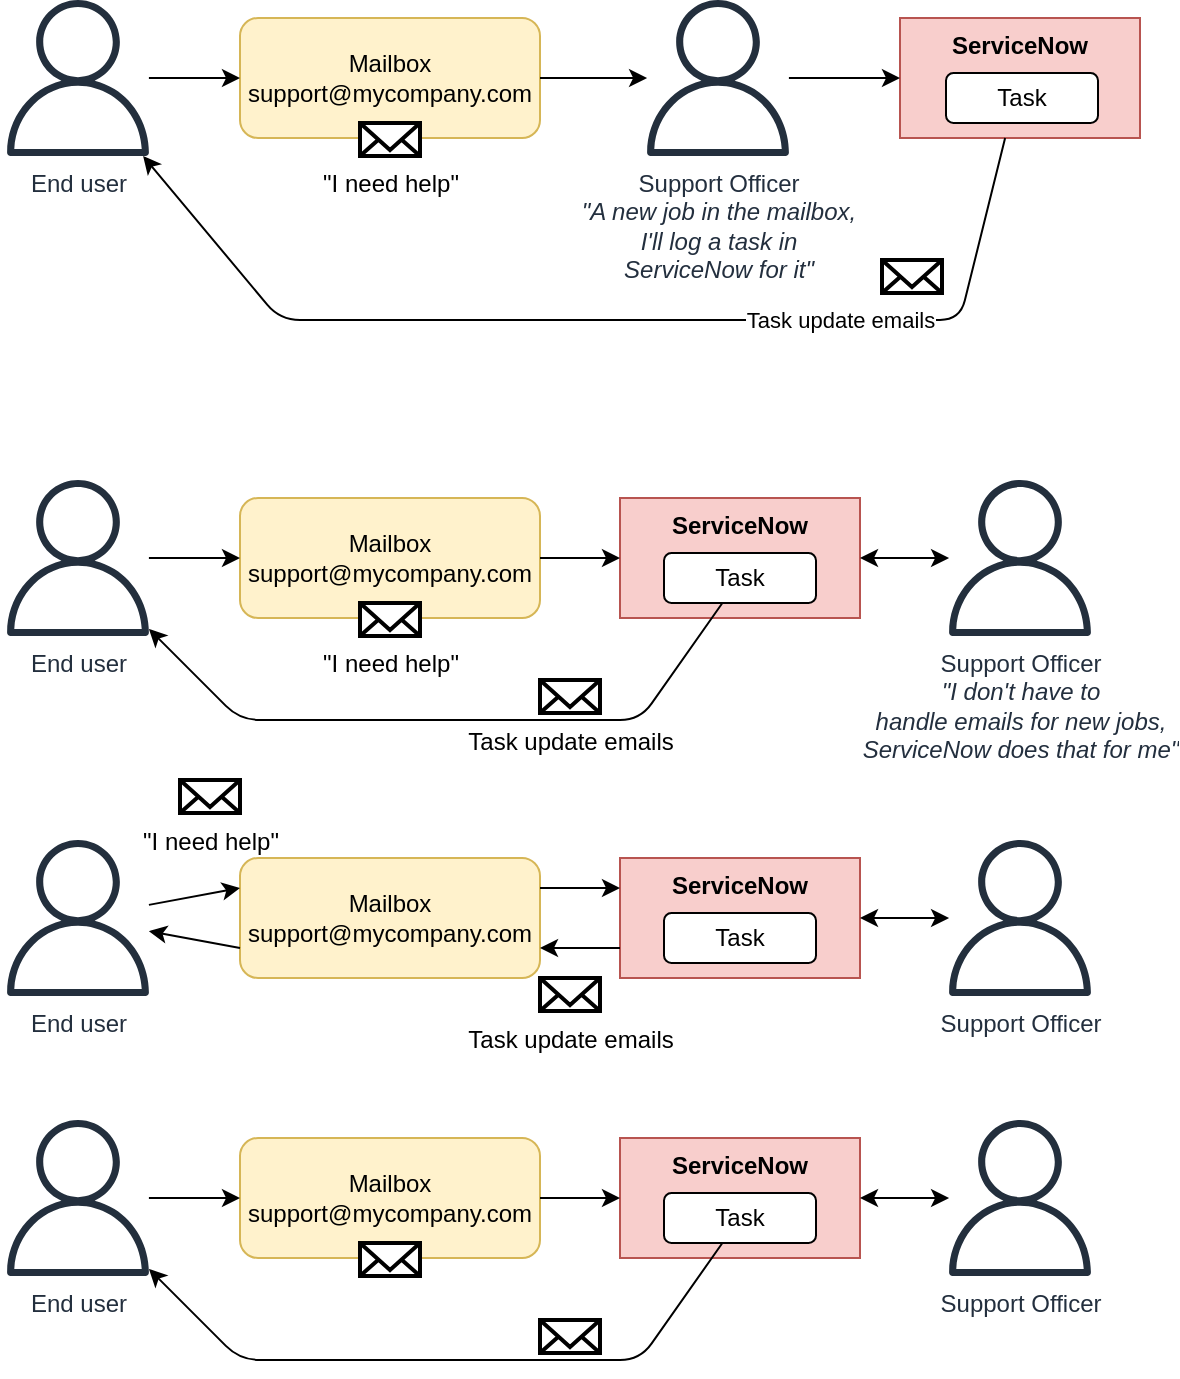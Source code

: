 <mxfile version="15.7.3" type="device"><diagram id="vWHRnk285GjzLpGSNAoC" name="Page-1"><mxGraphModel dx="760" dy="597" grid="0" gridSize="10" guides="1" tooltips="1" connect="1" arrows="1" fold="1" page="1" pageScale="1" pageWidth="850" pageHeight="1100" math="0" shadow="0"><root><mxCell id="0"/><mxCell id="1" parent="0"/><mxCell id="cLdH8cG0k-CbnyipS2k8-1" value="End user" style="sketch=0;outlineConnect=0;fontColor=#232F3E;gradientColor=none;fillColor=#232F3D;strokeColor=none;dashed=0;verticalLabelPosition=bottom;verticalAlign=top;align=center;html=1;fontSize=12;fontStyle=0;aspect=fixed;pointerEvents=1;shape=mxgraph.aws4.user;" vertex="1" parent="1"><mxGeometry x="80" y="360" width="78" height="78" as="geometry"/></mxCell><mxCell id="cLdH8cG0k-CbnyipS2k8-2" value="Mailbox&lt;br&gt;support@mycompany.com" style="rounded=1;whiteSpace=wrap;html=1;fillColor=#fff2cc;strokeColor=#d6b656;" vertex="1" parent="1"><mxGeometry x="200" y="369" width="150" height="60" as="geometry"/></mxCell><mxCell id="cLdH8cG0k-CbnyipS2k8-3" value="Support Officer&lt;br&gt;&lt;i&gt;&quot;A new job in the mailbox,&lt;br&gt;I'll log a task in &lt;br&gt;ServiceNow for it&quot;&lt;/i&gt;" style="sketch=0;outlineConnect=0;fontColor=#232F3E;gradientColor=none;fillColor=#232F3D;strokeColor=none;dashed=0;verticalLabelPosition=bottom;verticalAlign=top;align=center;html=1;fontSize=12;fontStyle=0;aspect=fixed;pointerEvents=1;shape=mxgraph.aws4.user;" vertex="1" parent="1"><mxGeometry x="400" y="360" width="78" height="78" as="geometry"/></mxCell><mxCell id="cLdH8cG0k-CbnyipS2k8-4" value="ServiceNow" style="rounded=0;whiteSpace=wrap;html=1;fillColor=#f8cecc;strokeColor=#b85450;fontStyle=1;verticalAlign=top;" vertex="1" parent="1"><mxGeometry x="530" y="369" width="120" height="60" as="geometry"/></mxCell><mxCell id="cLdH8cG0k-CbnyipS2k8-5" value="" style="endArrow=classic;html=1;rounded=0;" edge="1" parent="1" source="cLdH8cG0k-CbnyipS2k8-1" target="cLdH8cG0k-CbnyipS2k8-2"><mxGeometry width="50" height="50" relative="1" as="geometry"><mxPoint x="190" y="490" as="sourcePoint"/><mxPoint x="240" y="440" as="targetPoint"/></mxGeometry></mxCell><mxCell id="cLdH8cG0k-CbnyipS2k8-6" value="" style="endArrow=classic;html=1;rounded=0;" edge="1" parent="1" source="cLdH8cG0k-CbnyipS2k8-2" target="cLdH8cG0k-CbnyipS2k8-3"><mxGeometry width="50" height="50" relative="1" as="geometry"><mxPoint x="164.455" y="409" as="sourcePoint"/><mxPoint x="210" y="409" as="targetPoint"/></mxGeometry></mxCell><mxCell id="cLdH8cG0k-CbnyipS2k8-7" value="" style="endArrow=classic;html=1;rounded=0;" edge="1" parent="1" source="cLdH8cG0k-CbnyipS2k8-3" target="cLdH8cG0k-CbnyipS2k8-4"><mxGeometry width="50" height="50" relative="1" as="geometry"><mxPoint x="360" y="409" as="sourcePoint"/><mxPoint x="413.545" y="409" as="targetPoint"/></mxGeometry></mxCell><mxCell id="cLdH8cG0k-CbnyipS2k8-9" value="&quot;I need help&quot;" style="html=1;verticalLabelPosition=bottom;align=center;labelBackgroundColor=#ffffff;verticalAlign=top;strokeWidth=2;shadow=0;dashed=0;shape=mxgraph.ios7.icons.mail;" vertex="1" parent="1"><mxGeometry x="260" y="421.5" width="30" height="16.5" as="geometry"/></mxCell><mxCell id="cLdH8cG0k-CbnyipS2k8-10" value="End user" style="sketch=0;outlineConnect=0;fontColor=#232F3E;gradientColor=none;fillColor=#232F3D;strokeColor=none;dashed=0;verticalLabelPosition=bottom;verticalAlign=top;align=center;html=1;fontSize=12;fontStyle=0;aspect=fixed;pointerEvents=1;shape=mxgraph.aws4.user;" vertex="1" parent="1"><mxGeometry x="80" y="600" width="78" height="78" as="geometry"/></mxCell><mxCell id="cLdH8cG0k-CbnyipS2k8-11" value="Mailbox&lt;br&gt;support@mycompany.com" style="rounded=1;whiteSpace=wrap;html=1;fillColor=#fff2cc;strokeColor=#d6b656;" vertex="1" parent="1"><mxGeometry x="200" y="609" width="150" height="60" as="geometry"/></mxCell><mxCell id="cLdH8cG0k-CbnyipS2k8-12" value="Support Officer&lt;br&gt;&lt;i&gt;&quot;I don't have to &lt;br&gt;handle emails for new jobs,&lt;br&gt;ServiceNow does that for me&quot;&lt;/i&gt;" style="sketch=0;outlineConnect=0;fontColor=#232F3E;gradientColor=none;fillColor=#232F3D;strokeColor=none;dashed=0;verticalLabelPosition=bottom;verticalAlign=top;align=center;html=1;fontSize=12;fontStyle=0;aspect=fixed;pointerEvents=1;shape=mxgraph.aws4.user;" vertex="1" parent="1"><mxGeometry x="551" y="600" width="78" height="78" as="geometry"/></mxCell><mxCell id="cLdH8cG0k-CbnyipS2k8-13" value="ServiceNow" style="rounded=0;whiteSpace=wrap;html=1;fillColor=#f8cecc;strokeColor=#b85450;fontStyle=1;horizontal=1;verticalAlign=top;" vertex="1" parent="1"><mxGeometry x="390" y="609" width="120" height="60" as="geometry"/></mxCell><mxCell id="cLdH8cG0k-CbnyipS2k8-14" value="" style="endArrow=classic;html=1;rounded=0;" edge="1" parent="1" source="cLdH8cG0k-CbnyipS2k8-10" target="cLdH8cG0k-CbnyipS2k8-11"><mxGeometry width="50" height="50" relative="1" as="geometry"><mxPoint x="190" y="730" as="sourcePoint"/><mxPoint x="240" y="680" as="targetPoint"/></mxGeometry></mxCell><mxCell id="cLdH8cG0k-CbnyipS2k8-17" value="&quot;I need help&quot;" style="html=1;verticalLabelPosition=bottom;align=center;labelBackgroundColor=#ffffff;verticalAlign=top;strokeWidth=2;shadow=0;dashed=0;shape=mxgraph.ios7.icons.mail;" vertex="1" parent="1"><mxGeometry x="260" y="661.5" width="30" height="16.5" as="geometry"/></mxCell><mxCell id="cLdH8cG0k-CbnyipS2k8-18" value="Task update emails" style="endArrow=classic;html=1;rounded=1;" edge="1" parent="1" source="cLdH8cG0k-CbnyipS2k8-4" target="cLdH8cG0k-CbnyipS2k8-1"><mxGeometry x="-0.431" width="50" height="50" relative="1" as="geometry"><mxPoint x="500" y="590" as="sourcePoint"/><mxPoint x="550" y="540" as="targetPoint"/><Array as="points"><mxPoint x="560" y="520"/><mxPoint x="220" y="520"/></Array><mxPoint as="offset"/></mxGeometry></mxCell><mxCell id="cLdH8cG0k-CbnyipS2k8-19" value="Task update emails" style="html=1;verticalLabelPosition=bottom;align=center;labelBackgroundColor=#ffffff;verticalAlign=top;strokeWidth=2;shadow=0;dashed=0;shape=mxgraph.ios7.icons.mail;fillColor=default;" vertex="1" parent="1"><mxGeometry x="350" y="700" width="30" height="16.5" as="geometry"/></mxCell><mxCell id="cLdH8cG0k-CbnyipS2k8-20" value="" style="endArrow=classic;html=1;rounded=1;" edge="1" parent="1" source="cLdH8cG0k-CbnyipS2k8-11" target="cLdH8cG0k-CbnyipS2k8-13"><mxGeometry width="50" height="50" relative="1" as="geometry"><mxPoint x="360" y="770" as="sourcePoint"/><mxPoint x="410" y="720" as="targetPoint"/></mxGeometry></mxCell><mxCell id="cLdH8cG0k-CbnyipS2k8-22" value="" style="endArrow=classic;html=1;rounded=1;" edge="1" parent="1" source="cLdH8cG0k-CbnyipS2k8-25" target="cLdH8cG0k-CbnyipS2k8-10"><mxGeometry width="50" height="50" relative="1" as="geometry"><mxPoint x="260" y="780" as="sourcePoint"/><mxPoint x="210" y="750" as="targetPoint"/><Array as="points"><mxPoint x="400" y="720"/><mxPoint x="200" y="720"/></Array></mxGeometry></mxCell><mxCell id="cLdH8cG0k-CbnyipS2k8-23" value="" style="endArrow=classic;startArrow=classic;html=1;rounded=1;" edge="1" parent="1" source="cLdH8cG0k-CbnyipS2k8-13" target="cLdH8cG0k-CbnyipS2k8-12"><mxGeometry width="50" height="50" relative="1" as="geometry"><mxPoint x="490" y="750" as="sourcePoint"/><mxPoint x="540" y="700" as="targetPoint"/></mxGeometry></mxCell><mxCell id="cLdH8cG0k-CbnyipS2k8-24" value="" style="html=1;verticalLabelPosition=bottom;align=center;labelBackgroundColor=#ffffff;verticalAlign=top;strokeWidth=2;shadow=0;dashed=0;shape=mxgraph.ios7.icons.mail;fillColor=default;" vertex="1" parent="1"><mxGeometry x="521" y="490" width="30" height="16.5" as="geometry"/></mxCell><mxCell id="cLdH8cG0k-CbnyipS2k8-25" value="Task" style="rounded=1;whiteSpace=wrap;html=1;fillColor=default;verticalAlign=middle;" vertex="1" parent="1"><mxGeometry x="412" y="636.5" width="76" height="25" as="geometry"/></mxCell><mxCell id="cLdH8cG0k-CbnyipS2k8-26" value="Task" style="rounded=1;whiteSpace=wrap;html=1;fillColor=default;verticalAlign=middle;" vertex="1" parent="1"><mxGeometry x="553" y="396.5" width="76" height="25" as="geometry"/></mxCell><mxCell id="cLdH8cG0k-CbnyipS2k8-27" value="End user" style="sketch=0;outlineConnect=0;fontColor=#232F3E;gradientColor=none;fillColor=#232F3D;strokeColor=none;dashed=0;verticalLabelPosition=bottom;verticalAlign=top;align=center;html=1;fontSize=12;fontStyle=0;aspect=fixed;pointerEvents=1;shape=mxgraph.aws4.user;" vertex="1" parent="1"><mxGeometry x="80" y="780" width="78" height="78" as="geometry"/></mxCell><mxCell id="cLdH8cG0k-CbnyipS2k8-28" value="Mailbox&lt;br&gt;support@mycompany.com" style="rounded=1;whiteSpace=wrap;html=1;fillColor=#fff2cc;strokeColor=#d6b656;" vertex="1" parent="1"><mxGeometry x="200" y="789" width="150" height="60" as="geometry"/></mxCell><mxCell id="cLdH8cG0k-CbnyipS2k8-29" value="Support Officer" style="sketch=0;outlineConnect=0;fontColor=#232F3E;gradientColor=none;fillColor=#232F3D;strokeColor=none;dashed=0;verticalLabelPosition=bottom;verticalAlign=top;align=center;html=1;fontSize=12;fontStyle=0;aspect=fixed;pointerEvents=1;shape=mxgraph.aws4.user;" vertex="1" parent="1"><mxGeometry x="551" y="780" width="78" height="78" as="geometry"/></mxCell><mxCell id="cLdH8cG0k-CbnyipS2k8-30" value="ServiceNow" style="rounded=0;whiteSpace=wrap;html=1;fillColor=#f8cecc;strokeColor=#b85450;fontStyle=1;horizontal=1;verticalAlign=top;" vertex="1" parent="1"><mxGeometry x="390" y="789" width="120" height="60" as="geometry"/></mxCell><mxCell id="cLdH8cG0k-CbnyipS2k8-31" value="" style="endArrow=classic;html=1;rounded=0;entryX=0;entryY=0.25;entryDx=0;entryDy=0;" edge="1" parent="1" source="cLdH8cG0k-CbnyipS2k8-27" target="cLdH8cG0k-CbnyipS2k8-28"><mxGeometry width="50" height="50" relative="1" as="geometry"><mxPoint x="190" y="910" as="sourcePoint"/><mxPoint x="240" y="860" as="targetPoint"/></mxGeometry></mxCell><mxCell id="cLdH8cG0k-CbnyipS2k8-32" value="&quot;I need help&quot;" style="html=1;verticalLabelPosition=bottom;align=center;labelBackgroundColor=#ffffff;verticalAlign=top;strokeWidth=2;shadow=0;dashed=0;shape=mxgraph.ios7.icons.mail;" vertex="1" parent="1"><mxGeometry x="170" y="750" width="30" height="16.5" as="geometry"/></mxCell><mxCell id="cLdH8cG0k-CbnyipS2k8-33" value="Task update emails" style="html=1;verticalLabelPosition=bottom;align=center;labelBackgroundColor=#ffffff;verticalAlign=top;strokeWidth=2;shadow=0;dashed=0;shape=mxgraph.ios7.icons.mail;fillColor=default;" vertex="1" parent="1"><mxGeometry x="350" y="849" width="30" height="16.5" as="geometry"/></mxCell><mxCell id="cLdH8cG0k-CbnyipS2k8-34" value="" style="endArrow=classic;html=1;rounded=1;entryX=0;entryY=0.25;entryDx=0;entryDy=0;exitX=1;exitY=0.25;exitDx=0;exitDy=0;" edge="1" parent="1" source="cLdH8cG0k-CbnyipS2k8-28" target="cLdH8cG0k-CbnyipS2k8-30"><mxGeometry width="50" height="50" relative="1" as="geometry"><mxPoint x="360" y="950" as="sourcePoint"/><mxPoint x="410" y="900" as="targetPoint"/></mxGeometry></mxCell><mxCell id="cLdH8cG0k-CbnyipS2k8-35" value="" style="endArrow=classic;html=1;rounded=1;exitX=0;exitY=0.75;exitDx=0;exitDy=0;entryX=1;entryY=0.75;entryDx=0;entryDy=0;" edge="1" parent="1" source="cLdH8cG0k-CbnyipS2k8-30" target="cLdH8cG0k-CbnyipS2k8-28"><mxGeometry width="50" height="50" relative="1" as="geometry"><mxPoint x="260" y="960" as="sourcePoint"/><mxPoint x="210" y="930" as="targetPoint"/></mxGeometry></mxCell><mxCell id="cLdH8cG0k-CbnyipS2k8-36" value="" style="endArrow=classic;startArrow=classic;html=1;rounded=1;" edge="1" parent="1" source="cLdH8cG0k-CbnyipS2k8-30" target="cLdH8cG0k-CbnyipS2k8-29"><mxGeometry width="50" height="50" relative="1" as="geometry"><mxPoint x="490" y="930" as="sourcePoint"/><mxPoint x="540" y="880" as="targetPoint"/></mxGeometry></mxCell><mxCell id="cLdH8cG0k-CbnyipS2k8-37" value="Task" style="rounded=1;whiteSpace=wrap;html=1;fillColor=default;verticalAlign=middle;" vertex="1" parent="1"><mxGeometry x="412" y="816.5" width="76" height="25" as="geometry"/></mxCell><mxCell id="cLdH8cG0k-CbnyipS2k8-38" value="" style="endArrow=classic;html=1;rounded=1;exitX=0;exitY=0.75;exitDx=0;exitDy=0;" edge="1" parent="1" source="cLdH8cG0k-CbnyipS2k8-28" target="cLdH8cG0k-CbnyipS2k8-27"><mxGeometry width="50" height="50" relative="1" as="geometry"><mxPoint x="400" y="844" as="sourcePoint"/><mxPoint x="360" y="844" as="targetPoint"/></mxGeometry></mxCell><mxCell id="cLdH8cG0k-CbnyipS2k8-39" value="End user" style="sketch=0;outlineConnect=0;fontColor=#232F3E;gradientColor=none;fillColor=#232F3D;strokeColor=none;dashed=0;verticalLabelPosition=bottom;verticalAlign=top;align=center;html=1;fontSize=12;fontStyle=0;aspect=fixed;pointerEvents=1;shape=mxgraph.aws4.user;" vertex="1" parent="1"><mxGeometry x="80" y="920" width="78" height="78" as="geometry"/></mxCell><mxCell id="cLdH8cG0k-CbnyipS2k8-40" value="Mailbox&lt;br&gt;support@mycompany.com" style="rounded=1;whiteSpace=wrap;html=1;fillColor=#fff2cc;strokeColor=#d6b656;" vertex="1" parent="1"><mxGeometry x="200" y="929" width="150" height="60" as="geometry"/></mxCell><mxCell id="cLdH8cG0k-CbnyipS2k8-41" value="Support Officer&lt;br&gt;" style="sketch=0;outlineConnect=0;fontColor=#232F3E;gradientColor=none;fillColor=#232F3D;strokeColor=none;dashed=0;verticalLabelPosition=bottom;verticalAlign=top;align=center;html=1;fontSize=12;fontStyle=0;aspect=fixed;pointerEvents=1;shape=mxgraph.aws4.user;" vertex="1" parent="1"><mxGeometry x="551" y="920" width="78" height="78" as="geometry"/></mxCell><mxCell id="cLdH8cG0k-CbnyipS2k8-42" value="ServiceNow" style="rounded=0;whiteSpace=wrap;html=1;fillColor=#f8cecc;strokeColor=#b85450;fontStyle=1;horizontal=1;verticalAlign=top;" vertex="1" parent="1"><mxGeometry x="390" y="929" width="120" height="60" as="geometry"/></mxCell><mxCell id="cLdH8cG0k-CbnyipS2k8-43" value="" style="endArrow=classic;html=1;rounded=0;" edge="1" parent="1" source="cLdH8cG0k-CbnyipS2k8-39" target="cLdH8cG0k-CbnyipS2k8-40"><mxGeometry width="50" height="50" relative="1" as="geometry"><mxPoint x="190" y="1050" as="sourcePoint"/><mxPoint x="240" y="1000" as="targetPoint"/></mxGeometry></mxCell><mxCell id="cLdH8cG0k-CbnyipS2k8-44" value="" style="html=1;verticalLabelPosition=bottom;align=center;labelBackgroundColor=#ffffff;verticalAlign=top;strokeWidth=2;shadow=0;dashed=0;shape=mxgraph.ios7.icons.mail;" vertex="1" parent="1"><mxGeometry x="260" y="981.5" width="30" height="16.5" as="geometry"/></mxCell><mxCell id="cLdH8cG0k-CbnyipS2k8-45" value="" style="html=1;verticalLabelPosition=bottom;align=center;labelBackgroundColor=#ffffff;verticalAlign=top;strokeWidth=2;shadow=0;dashed=0;shape=mxgraph.ios7.icons.mail;fillColor=default;" vertex="1" parent="1"><mxGeometry x="350" y="1020" width="30" height="16.5" as="geometry"/></mxCell><mxCell id="cLdH8cG0k-CbnyipS2k8-46" value="" style="endArrow=classic;html=1;rounded=1;" edge="1" parent="1" source="cLdH8cG0k-CbnyipS2k8-40" target="cLdH8cG0k-CbnyipS2k8-42"><mxGeometry width="50" height="50" relative="1" as="geometry"><mxPoint x="360" y="1090" as="sourcePoint"/><mxPoint x="410" y="1040" as="targetPoint"/></mxGeometry></mxCell><mxCell id="cLdH8cG0k-CbnyipS2k8-47" value="" style="endArrow=classic;html=1;rounded=1;" edge="1" parent="1" source="cLdH8cG0k-CbnyipS2k8-49" target="cLdH8cG0k-CbnyipS2k8-39"><mxGeometry width="50" height="50" relative="1" as="geometry"><mxPoint x="260" y="1100" as="sourcePoint"/><mxPoint x="210" y="1070" as="targetPoint"/><Array as="points"><mxPoint x="400" y="1040"/><mxPoint x="200" y="1040"/></Array></mxGeometry></mxCell><mxCell id="cLdH8cG0k-CbnyipS2k8-48" value="" style="endArrow=classic;startArrow=classic;html=1;rounded=1;" edge="1" parent="1" source="cLdH8cG0k-CbnyipS2k8-42" target="cLdH8cG0k-CbnyipS2k8-41"><mxGeometry width="50" height="50" relative="1" as="geometry"><mxPoint x="490" y="1070" as="sourcePoint"/><mxPoint x="540" y="1020" as="targetPoint"/></mxGeometry></mxCell><mxCell id="cLdH8cG0k-CbnyipS2k8-49" value="Task" style="rounded=1;whiteSpace=wrap;html=1;fillColor=default;verticalAlign=middle;" vertex="1" parent="1"><mxGeometry x="412" y="956.5" width="76" height="25" as="geometry"/></mxCell></root></mxGraphModel></diagram></mxfile>